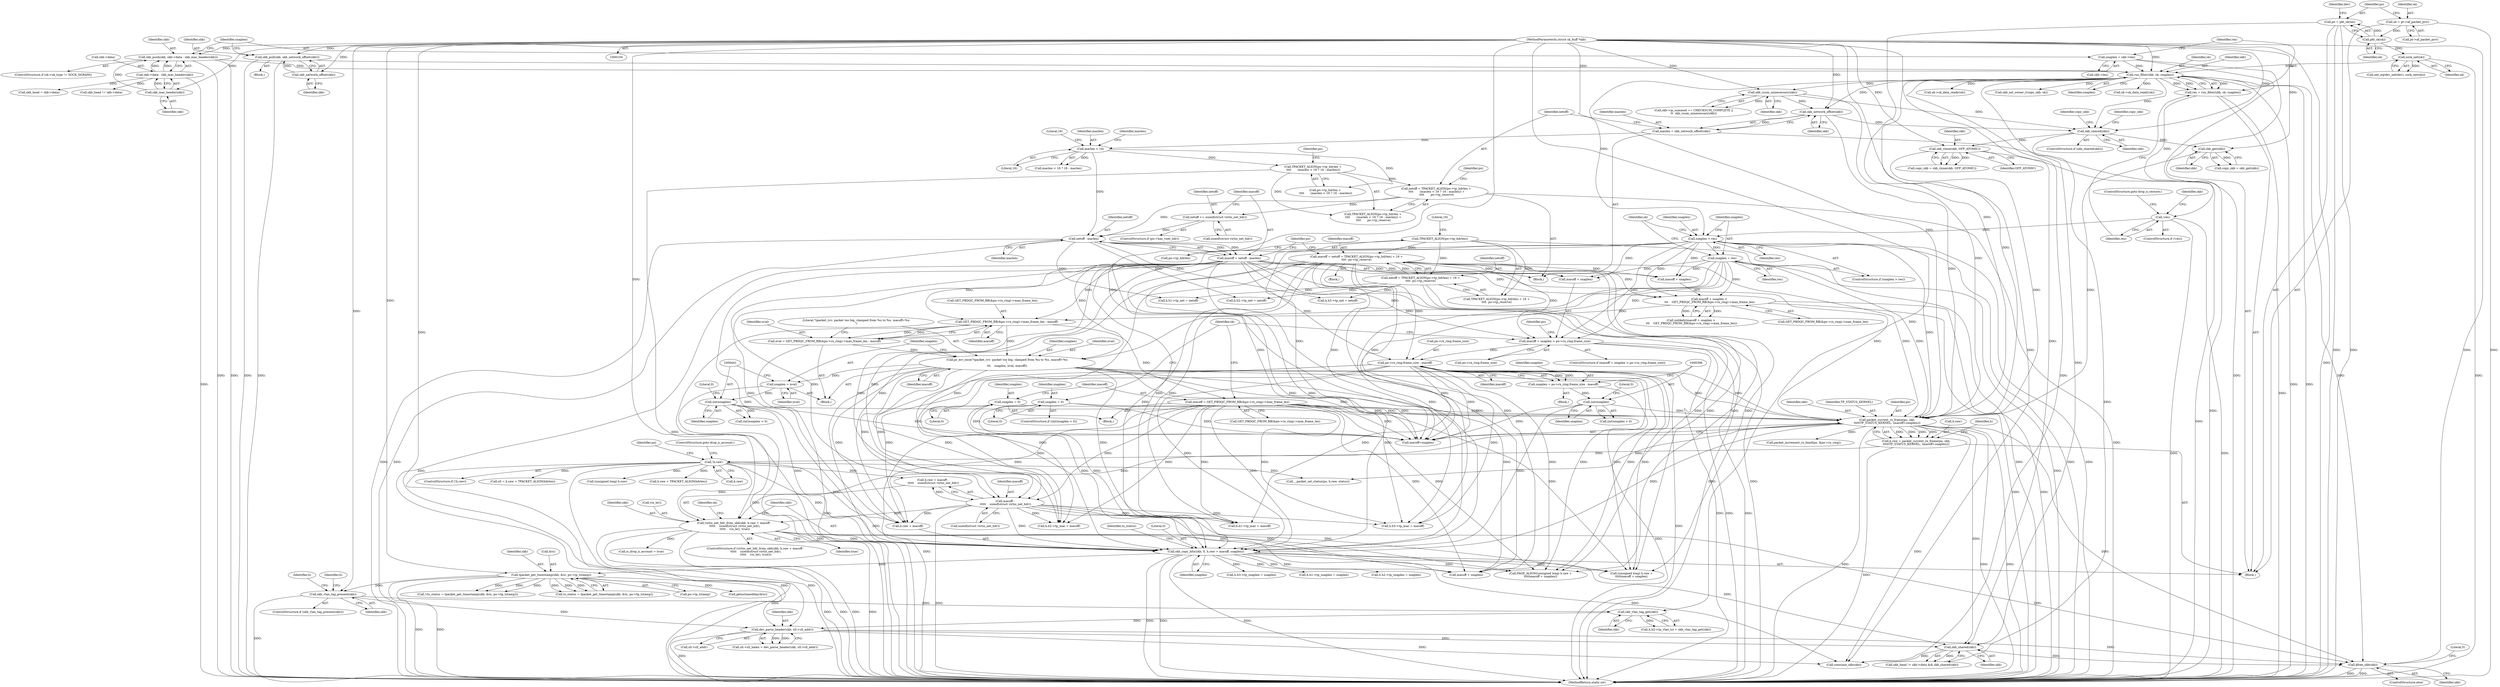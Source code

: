 digraph "0_linux_edbd58be15a957f6a760c4a514cd475217eb97fd@pointer" {
"1000994" [label="(Call,kfree_skb(skb))"];
"1000974" [label="(Call,skb_shared(skb))"];
"1000853" [label="(Call,dev_parse_header(skb, sll->sll_addr))"];
"1000699" [label="(Call,skb_vlan_tag_present(skb))"];
"1000572" [label="(Call,tpacket_get_timestamp(skb, &ts, po->tp_tstamp))"];
"1000559" [label="(Call,skb_copy_bits(skb, 0, h.raw + macoff, snaplen))"];
"1000538" [label="(Call,virtio_net_hdr_from_skb(skb, h.raw + macoff -\n \t\t\t\t\t    sizeof(struct virtio_net_hdr),\n \t\t\t\t\t    vio_le(), true))"];
"1000468" [label="(Call,packet_current_rx_frame(po, skb,\n\t\t\t\t\tTP_STATUS_KERNEL, (macoff+snaplen)))"];
"1000175" [label="(Call,po = pkt_sk(sk))"];
"1000177" [label="(Call,pkt_sk(sk))"];
"1000170" [label="(Call,sk = pt->af_packet_priv)"];
"1000372" [label="(Call,skb_get(skb))"];
"1000360" [label="(Call,skb_shared(skb))"];
"1000294" [label="(Call,skb_network_offset(skb))"];
"1000256" [label="(Call,skb_csum_unnecessary(skb))"];
"1000225" [label="(Call,run_filter(skb, sk, snaplen))"];
"1000198" [label="(Call,skb_push(skb, skb->data - skb_mac_header(skb)))"];
"1000204" [label="(Call,skb_mac_header(skb))"];
"1000105" [label="(MethodParameterIn,struct sk_buff *skb)"];
"1000200" [label="(Call,skb->data - skb_mac_header(skb))"];
"1000214" [label="(Call,skb_pull(skb, skb_network_offset(skb)))"];
"1000216" [label="(Call,skb_network_offset(skb))"];
"1000184" [label="(Call,sock_net(sk))"];
"1000218" [label="(Call,snaplen = skb->len)"];
"1000365" [label="(Call,skb_clone(skb, GFP_ATOMIC))"];
"1000386" [label="(Call,po->rx_ring.frame_size - macoff)"];
"1000334" [label="(Call,macoff + snaplen > po->rx_ring.frame_size)"];
"1000275" [label="(Call,macoff = netoff = TPACKET_ALIGN(po->tp_hdrlen) + 16 +\n\t\t\t\t  po->tp_reserve)"];
"1000277" [label="(Call,netoff = TPACKET_ALIGN(po->tp_hdrlen) + 16 +\n\t\t\t\t  po->tp_reserve)"];
"1000280" [label="(Call,TPACKET_ALIGN(po->tp_hdrlen))"];
"1000321" [label="(Call,macoff = netoff - maclen)"];
"1000323" [label="(Call,netoff - maclen)"];
"1000317" [label="(Call,netoff += sizeof(struct virtio_net_hdr))"];
"1000296" [label="(Call,netoff = TPACKET_ALIGN(po->tp_hdrlen +\n \t\t\t\t       (maclen < 16 ? 16 : maclen)) +\n \t\t\t\t       po->tp_reserve)"];
"1000299" [label="(Call,TPACKET_ALIGN(po->tp_hdrlen +\n \t\t\t\t       (maclen < 16 ? 16 : maclen)))"];
"1000305" [label="(Call,maclen < 16)"];
"1000292" [label="(Call,maclen = skb_network_offset(skb))"];
"1000262" [label="(Call,snaplen > res)"];
"1000230" [label="(Call,!res)"];
"1000223" [label="(Call,res = run_filter(skb, sk, snaplen))"];
"1000265" [label="(Call,snaplen = res)"];
"1000448" [label="(Call,macoff = GET_PBDQC_FROM_RB(&po->rx_ring)->max_frame_len)"];
"1000420" [label="(Call,GET_PBDQC_FROM_RB(&po->rx_ring)->max_frame_len - macoff)"];
"1000405" [label="(Call,macoff + snaplen >\n \t\t\t    GET_PBDQC_FROM_RB(&po->rx_ring)->max_frame_len)"];
"1000429" [label="(Call,pr_err_once(\"tpacket_rcv: packet too big, clamped from %u to %u. macoff=%u\n\",\n\t\t\t    snaplen, nval, macoff))"];
"1000418" [label="(Call,nval = GET_PBDQC_FROM_RB(&po->rx_ring)->max_frame_len - macoff)"];
"1000440" [label="(Call,(int)snaplen)"];
"1000434" [label="(Call,snaplen = nval)"];
"1000395" [label="(Call,(int)snaplen)"];
"1000384" [label="(Call,snaplen = po->rx_ring.frame_size - macoff)"];
"1000445" [label="(Call,snaplen = 0)"];
"1000399" [label="(Call,snaplen = 0)"];
"1000476" [label="(Call,!h.raw)"];
"1000464" [label="(Call,h.raw = packet_current_rx_frame(po, skb,\n\t\t\t\t\tTP_STATUS_KERNEL, (macoff+snaplen)))"];
"1000544" [label="(Call,macoff -\n \t\t\t\t\t    sizeof(struct virtio_net_hdr))"];
"1000708" [label="(Call,skb_vlan_tag_get(skb))"];
"1000572" [label="(Call,tpacket_get_timestamp(skb, &ts, po->tp_tstamp))"];
"1000919" [label="(Call,(unsigned long) h.raw +\n\t\t\t\t\tmacoff + snaplen)"];
"1000292" [label="(Call,maclen = skb_network_offset(skb))"];
"1000385" [label="(Identifier,snaplen)"];
"1000445" [label="(Call,snaplen = 0)"];
"1000464" [label="(Call,h.raw = packet_current_rx_frame(po, skb,\n\t\t\t\t\tTP_STATUS_KERNEL, (macoff+snaplen)))"];
"1000220" [label="(Call,skb->len)"];
"1000315" [label="(Identifier,po)"];
"1000311" [label="(Identifier,po)"];
"1000257" [label="(Identifier,skb)"];
"1000232" [label="(ControlStructure,goto drop_n_restore;)"];
"1000386" [label="(Call,po->rx_ring.frame_size - macoff)"];
"1000373" [label="(Identifier,skb)"];
"1000381" [label="(Call,skb_set_owner_r(copy_skb, sk))"];
"1000277" [label="(Call,netoff = TPACKET_ALIGN(po->tp_hdrlen) + 16 +\n\t\t\t\t  po->tp_reserve)"];
"1000213" [label="(Block,)"];
"1000181" [label="(Call,net_eq(dev_net(dev), sock_net(sk)))"];
"1000219" [label="(Identifier,snaplen)"];
"1000468" [label="(Call,packet_current_rx_frame(po, skb,\n\t\t\t\t\tTP_STATUS_KERNEL, (macoff+snaplen)))"];
"1000290" [label="(Block,)"];
"1000271" [label="(Identifier,sk)"];
"1000855" [label="(Call,sll->sll_addr)"];
"1000920" [label="(Call,(unsigned long) h.raw)"];
"1000548" [label="(Call,vio_le())"];
"1000404" [label="(Call,unlikely(macoff + snaplen >\n \t\t\t    GET_PBDQC_FROM_RB(&po->rx_ring)->max_frame_len))"];
"1000178" [label="(Identifier,sk)"];
"1000217" [label="(Identifier,skb)"];
"1000573" [label="(Identifier,skb)"];
"1000461" [label="(Identifier,sk)"];
"1000843" [label="(Call,h.raw + TPACKET_ALIGN(hdrlen))"];
"1000265" [label="(Call,snaplen = res)"];
"1000304" [label="(Call,maclen < 16 ? 16 : maclen)"];
"1000470" [label="(Identifier,skb)"];
"1000228" [label="(Identifier,snaplen)"];
"1000275" [label="(Call,macoff = netoff = TPACKET_ALIGN(po->tp_hdrlen) + 16 +\n\t\t\t\t  po->tp_reserve)"];
"1000537" [label="(ControlStructure,if (virtio_net_hdr_from_skb(skb, h.raw + macoff -\n \t\t\t\t\t    sizeof(struct virtio_net_hdr),\n \t\t\t\t\t    vio_le(), true)))"];
"1000306" [label="(Identifier,maclen)"];
"1000571" [label="(Identifier,ts_status)"];
"1000176" [label="(Identifier,po)"];
"1000170" [label="(Call,sk = pt->af_packet_priv)"];
"1000313" [label="(ControlStructure,if (po->has_vnet_hdr))"];
"1000447" [label="(Literal,0)"];
"1000793" [label="(Call,h.h3->tp_net = netoff)"];
"1000395" [label="(Call,(int)snaplen)"];
"1000431" [label="(Identifier,snaplen)"];
"1000484" [label="(Identifier,po)"];
"1000709" [label="(Identifier,skb)"];
"1000236" [label="(Identifier,skb)"];
"1000227" [label="(Identifier,sk)"];
"1000325" [label="(Identifier,maclen)"];
"1000321" [label="(Call,macoff = netoff - maclen)"];
"1000319" [label="(Call,sizeof(struct virtio_net_hdr))"];
"1000401" [label="(Literal,0)"];
"1000334" [label="(Call,macoff + snaplen > po->rx_ring.frame_size)"];
"1000335" [label="(Call,macoff + snaplen)"];
"1000700" [label="(Identifier,skb)"];
"1000177" [label="(Call,pkt_sk(sk))"];
"1000367" [label="(Identifier,GFP_ATOMIC)"];
"1000297" [label="(Identifier,netoff)"];
"1000256" [label="(Call,skb_csum_unnecessary(skb))"];
"1000371" [label="(Identifier,copy_skb)"];
"1000398" [label="(Literal,0)"];
"1000215" [label="(Identifier,skb)"];
"1000446" [label="(Identifier,snaplen)"];
"1000205" [label="(Identifier,skb)"];
"1000109" [label="(Block,)"];
"1000171" [label="(Identifier,sk)"];
"1000323" [label="(Call,netoff - maclen)"];
"1000443" [label="(Literal,0)"];
"1001022" [label="(MethodReturn,static int)"];
"1000432" [label="(Identifier,nval)"];
"1000406" [label="(Call,macoff + snaplen)"];
"1000546" [label="(Call,sizeof(struct virtio_net_hdr))"];
"1000309" [label="(Identifier,maclen)"];
"1000216" [label="(Call,skb_network_offset(skb))"];
"1000308" [label="(Literal,16)"];
"1000918" [label="(Call,PAGE_ALIGN((unsigned long) h.raw +\n\t\t\t\t\tmacoff + snaplen))"];
"1000200" [label="(Call,skb->data - skb_mac_header(skb))"];
"1000488" [label="(Call,packet_increment_rx_head(po, &po->rx_ring))"];
"1000264" [label="(Identifier,res)"];
"1000477" [label="(Call,h.raw)"];
"1000853" [label="(Call,dev_parse_header(skb, sll->sll_addr))"];
"1000544" [label="(Call,macoff -\n \t\t\t\t\t    sizeof(struct virtio_net_hdr))"];
"1000433" [label="(Identifier,macoff)"];
"1000925" [label="(Call,macoff + snaplen)"];
"1000428" [label="(Identifier,macoff)"];
"1000400" [label="(Identifier,snaplen)"];
"1000702" [label="(Call,h.h2->tp_vlan_tci = skb_vlan_tag_get(skb))"];
"1000365" [label="(Call,skb_clone(skb, GFP_ATOMIC))"];
"1000226" [label="(Identifier,skb)"];
"1000786" [label="(Call,h.h3->tp_mac = macoff)"];
"1000263" [label="(Identifier,snaplen)"];
"1000192" [label="(ControlStructure,if (sk->sk_type != SOCK_DGRAM))"];
"1000614" [label="(Call,h.h1->tp_net = netoff)"];
"1000343" [label="(Block,)"];
"1000231" [label="(Identifier,res)"];
"1000994" [label="(Call,kfree_skb(skb))"];
"1000361" [label="(Identifier,skb)"];
"1000607" [label="(Call,h.h1->tp_mac = macoff)"];
"1000405" [label="(Call,macoff + snaplen >\n \t\t\t    GET_PBDQC_FROM_RB(&po->rx_ring)->max_frame_len)"];
"1000854" [label="(Identifier,skb)"];
"1000318" [label="(Identifier,netoff)"];
"1000296" [label="(Call,netoff = TPACKET_ALIGN(po->tp_hdrlen +\n \t\t\t\t       (maclen < 16 ? 16 : maclen)) +\n \t\t\t\t       po->tp_reserve)"];
"1000849" [label="(Call,sll->sll_halen = dev_parse_header(skb, sll->sll_addr))"];
"1000285" [label="(Literal,16)"];
"1000444" [label="(Block,)"];
"1000279" [label="(Call,TPACKET_ALIGN(po->tp_hdrlen) + 16 +\n\t\t\t\t  po->tp_reserve)"];
"1000436" [label="(Identifier,nval)"];
"1000387" [label="(Call,po->rx_ring.frame_size)"];
"1000779" [label="(Call,h.h3->tp_snaplen = snaplen)"];
"1000175" [label="(Call,po = pkt_sk(sk))"];
"1000370" [label="(Call,copy_skb = skb_get(skb))"];
"1000250" [label="(Call,skb->ip_summed == CHECKSUM_COMPLETE ||\n\t\t  skb_csum_unnecessary(skb))"];
"1000224" [label="(Identifier,res)"];
"1000475" [label="(ControlStructure,if (!h.raw))"];
"1000281" [label="(Call,po->tp_hdrlen)"];
"1000730" [label="(Identifier,h)"];
"1000294" [label="(Call,skb_network_offset(skb))"];
"1000366" [label="(Identifier,skb)"];
"1000540" [label="(Call,h.raw + macoff -\n \t\t\t\t\t    sizeof(struct virtio_net_hdr))"];
"1000360" [label="(Call,skb_shared(skb))"];
"1000372" [label="(Call,skb_get(skb))"];
"1000666" [label="(Call,h.h2->tp_mac = macoff)"];
"1000448" [label="(Call,macoff = GET_PBDQC_FROM_RB(&po->rx_ring)->max_frame_len)"];
"1000545" [label="(Identifier,macoff)"];
"1000600" [label="(Call,h.h1->tp_snaplen = snaplen)"];
"1000204" [label="(Call,skb_mac_header(skb))"];
"1000305" [label="(Call,maclen < 16)"];
"1000995" [label="(Identifier,skb)"];
"1000574" [label="(Call,&ts)"];
"1000359" [label="(ControlStructure,if (skb_shared(skb)))"];
"1000538" [label="(Call,virtio_net_hdr_from_skb(skb, h.raw + macoff -\n \t\t\t\t\t    sizeof(struct virtio_net_hdr),\n \t\t\t\t\t    vio_le(), true))"];
"1000480" [label="(ControlStructure,goto drop_n_account;)"];
"1000465" [label="(Call,h.raw)"];
"1000449" [label="(Identifier,macoff)"];
"1000299" [label="(Call,TPACKET_ALIGN(po->tp_hdrlen +\n \t\t\t\t       (maclen < 16 ? 16 : maclen)))"];
"1000230" [label="(Call,!res)"];
"1000183" [label="(Identifier,dev)"];
"1000975" [label="(Identifier,skb)"];
"1000300" [label="(Call,po->tp_hdrlen +\n \t\t\t\t       (maclen < 16 ? 16 : maclen))"];
"1000409" [label="(Call,GET_PBDQC_FROM_RB(&po->rx_ring)->max_frame_len)"];
"1000393" [label="(ControlStructure,if ((int)snaplen < 0))"];
"1000539" [label="(Identifier,skb)"];
"1000567" [label="(Identifier,snaplen)"];
"1000560" [label="(Identifier,skb)"];
"1000841" [label="(Call,sll = h.raw + TPACKET_ALIGN(hdrlen))"];
"1000699" [label="(Call,skb_vlan_tag_present(skb))"];
"1000549" [label="(Identifier,true)"];
"1000421" [label="(Call,GET_PBDQC_FROM_RB(&po->rx_ring)->max_frame_len)"];
"1000999" [label="(Call,is_drop_n_account = true)"];
"1000476" [label="(Call,!h.raw)"];
"1000347" [label="(Identifier,po)"];
"1000329" [label="(Identifier,po)"];
"1000338" [label="(Call,po->rx_ring.frame_size)"];
"1000993" [label="(ControlStructure,else)"];
"1000274" [label="(Block,)"];
"1000280" [label="(Call,TPACKET_ALIGN(po->tp_hdrlen))"];
"1000974" [label="(Call,skb_shared(skb))"];
"1000420" [label="(Call,GET_PBDQC_FROM_RB(&po->rx_ring)->max_frame_len - macoff)"];
"1000276" [label="(Identifier,macoff)"];
"1000705" [label="(Identifier,h)"];
"1000997" [label="(Literal,0)"];
"1000105" [label="(MethodParameterIn,struct sk_buff *skb)"];
"1000708" [label="(Call,skb_vlan_tag_get(skb))"];
"1000317" [label="(Call,netoff += sizeof(struct virtio_net_hdr))"];
"1000394" [label="(Call,(int)snaplen < 0)"];
"1000262" [label="(Call,snaplen > res)"];
"1000579" [label="(Call,getnstimeofday(&ts))"];
"1000384" [label="(Call,snaplen = po->rx_ring.frame_size - macoff)"];
"1000392" [label="(Identifier,macoff)"];
"1000569" [label="(Call,!(ts_status = tpacket_get_timestamp(skb, &ts, po->tp_tstamp)))"];
"1000364" [label="(Identifier,copy_skb)"];
"1000324" [label="(Identifier,netoff)"];
"1000278" [label="(Identifier,netoff)"];
"1000439" [label="(Call,(int)snaplen < 0)"];
"1000307" [label="(Literal,16)"];
"1000198" [label="(Call,skb_push(skb, skb->data - skb_mac_header(skb)))"];
"1000562" [label="(Call,h.raw + macoff)"];
"1000559" [label="(Call,skb_copy_bits(skb, 0, h.raw + macoff, snaplen))"];
"1000374" [label="(Call,skb_head = skb->data)"];
"1001017" [label="(Call,sk->sk_data_ready(sk))"];
"1000969" [label="(Call,skb_head != skb->data)"];
"1000570" [label="(Call,ts_status = tpacket_get_timestamp(skb, &ts, po->tp_tstamp))"];
"1000267" [label="(Identifier,res)"];
"1000576" [label="(Call,po->tp_tstamp)"];
"1000223" [label="(Call,res = run_filter(skb, sk, snaplen))"];
"1000478" [label="(Identifier,h)"];
"1000416" [label="(Block,)"];
"1000968" [label="(Call,skb_head != skb->data && skb_shared(skb))"];
"1000225" [label="(Call,run_filter(skb, sk, snaplen))"];
"1000295" [label="(Identifier,skb)"];
"1000698" [label="(ControlStructure,if (skb_vlan_tag_present(skb)))"];
"1000471" [label="(Identifier,TP_STATUS_KERNEL)"];
"1000184" [label="(Call,sock_net(sk))"];
"1000418" [label="(Call,nval = GET_PBDQC_FROM_RB(&po->rx_ring)->max_frame_len - macoff)"];
"1000214" [label="(Call,skb_pull(skb, skb_network_offset(skb)))"];
"1000298" [label="(Call,TPACKET_ALIGN(po->tp_hdrlen +\n \t\t\t\t       (maclen < 16 ? 16 : maclen)) +\n \t\t\t\t       po->tp_reserve)"];
"1000561" [label="(Literal,0)"];
"1000419" [label="(Identifier,nval)"];
"1000229" [label="(ControlStructure,if (!res))"];
"1000951" [label="(Call,__packet_set_status(po, h.raw, status))"];
"1000266" [label="(Identifier,snaplen)"];
"1000472" [label="(Call,macoff+snaplen)"];
"1000991" [label="(Call,consume_skb(skb))"];
"1000293" [label="(Identifier,maclen)"];
"1000659" [label="(Call,h.h2->tp_snaplen = snaplen)"];
"1000429" [label="(Call,pr_err_once(\"tpacket_rcv: packet too big, clamped from %u to %u. macoff=%u\n\",\n\t\t\t    snaplen, nval, macoff))"];
"1000322" [label="(Identifier,macoff)"];
"1000397" [label="(Identifier,snaplen)"];
"1000399" [label="(Call,snaplen = 0)"];
"1000957" [label="(Call,sk->sk_data_ready(sk))"];
"1000201" [label="(Call,skb->data)"];
"1000450" [label="(Call,GET_PBDQC_FROM_RB(&po->rx_ring)->max_frame_len)"];
"1000434" [label="(Call,snaplen = nval)"];
"1000430" [label="(Literal,\"tpacket_rcv: packet too big, clamped from %u to %u. macoff=%u\n\")"];
"1000261" [label="(ControlStructure,if (snaplen > res))"];
"1000440" [label="(Call,(int)snaplen)"];
"1000469" [label="(Identifier,po)"];
"1000218" [label="(Call,snaplen = skb->len)"];
"1000333" [label="(ControlStructure,if (macoff + snaplen > po->rx_ring.frame_size))"];
"1000673" [label="(Call,h.h2->tp_net = netoff)"];
"1000172" [label="(Call,pt->af_packet_priv)"];
"1000185" [label="(Identifier,sk)"];
"1000199" [label="(Identifier,skb)"];
"1000363" [label="(Call,copy_skb = skb_clone(skb, GFP_ATOMIC))"];
"1000442" [label="(Identifier,snaplen)"];
"1000435" [label="(Identifier,snaplen)"];
"1000555" [label="(Identifier,sk)"];
"1000994" -> "1000993"  [label="AST: "];
"1000994" -> "1000995"  [label="CFG: "];
"1000995" -> "1000994"  [label="AST: "];
"1000997" -> "1000994"  [label="CFG: "];
"1000994" -> "1001022"  [label="DDG: "];
"1000994" -> "1001022"  [label="DDG: "];
"1000974" -> "1000994"  [label="DDG: "];
"1000853" -> "1000994"  [label="DDG: "];
"1000538" -> "1000994"  [label="DDG: "];
"1000468" -> "1000994"  [label="DDG: "];
"1000225" -> "1000994"  [label="DDG: "];
"1000105" -> "1000994"  [label="DDG: "];
"1000974" -> "1000968"  [label="AST: "];
"1000974" -> "1000975"  [label="CFG: "];
"1000975" -> "1000974"  [label="AST: "];
"1000968" -> "1000974"  [label="CFG: "];
"1000974" -> "1000968"  [label="DDG: "];
"1000853" -> "1000974"  [label="DDG: "];
"1000538" -> "1000974"  [label="DDG: "];
"1000468" -> "1000974"  [label="DDG: "];
"1000225" -> "1000974"  [label="DDG: "];
"1000105" -> "1000974"  [label="DDG: "];
"1000974" -> "1000991"  [label="DDG: "];
"1000853" -> "1000849"  [label="AST: "];
"1000853" -> "1000855"  [label="CFG: "];
"1000854" -> "1000853"  [label="AST: "];
"1000855" -> "1000853"  [label="AST: "];
"1000849" -> "1000853"  [label="CFG: "];
"1000853" -> "1001022"  [label="DDG: "];
"1000853" -> "1000849"  [label="DDG: "];
"1000853" -> "1000849"  [label="DDG: "];
"1000699" -> "1000853"  [label="DDG: "];
"1000708" -> "1000853"  [label="DDG: "];
"1000572" -> "1000853"  [label="DDG: "];
"1000105" -> "1000853"  [label="DDG: "];
"1000853" -> "1000991"  [label="DDG: "];
"1000699" -> "1000698"  [label="AST: "];
"1000699" -> "1000700"  [label="CFG: "];
"1000700" -> "1000699"  [label="AST: "];
"1000705" -> "1000699"  [label="CFG: "];
"1000730" -> "1000699"  [label="CFG: "];
"1000699" -> "1001022"  [label="DDG: "];
"1000572" -> "1000699"  [label="DDG: "];
"1000105" -> "1000699"  [label="DDG: "];
"1000699" -> "1000708"  [label="DDG: "];
"1000572" -> "1000570"  [label="AST: "];
"1000572" -> "1000576"  [label="CFG: "];
"1000573" -> "1000572"  [label="AST: "];
"1000574" -> "1000572"  [label="AST: "];
"1000576" -> "1000572"  [label="AST: "];
"1000570" -> "1000572"  [label="CFG: "];
"1000572" -> "1001022"  [label="DDG: "];
"1000572" -> "1001022"  [label="DDG: "];
"1000572" -> "1000569"  [label="DDG: "];
"1000572" -> "1000569"  [label="DDG: "];
"1000572" -> "1000569"  [label="DDG: "];
"1000572" -> "1000570"  [label="DDG: "];
"1000572" -> "1000570"  [label="DDG: "];
"1000572" -> "1000570"  [label="DDG: "];
"1000559" -> "1000572"  [label="DDG: "];
"1000105" -> "1000572"  [label="DDG: "];
"1000572" -> "1000579"  [label="DDG: "];
"1000559" -> "1000109"  [label="AST: "];
"1000559" -> "1000567"  [label="CFG: "];
"1000560" -> "1000559"  [label="AST: "];
"1000561" -> "1000559"  [label="AST: "];
"1000562" -> "1000559"  [label="AST: "];
"1000567" -> "1000559"  [label="AST: "];
"1000571" -> "1000559"  [label="CFG: "];
"1000559" -> "1001022"  [label="DDG: "];
"1000559" -> "1001022"  [label="DDG: "];
"1000559" -> "1001022"  [label="DDG: "];
"1000538" -> "1000559"  [label="DDG: "];
"1000468" -> "1000559"  [label="DDG: "];
"1000105" -> "1000559"  [label="DDG: "];
"1000476" -> "1000559"  [label="DDG: "];
"1000544" -> "1000559"  [label="DDG: "];
"1000386" -> "1000559"  [label="DDG: "];
"1000448" -> "1000559"  [label="DDG: "];
"1000429" -> "1000559"  [label="DDG: "];
"1000275" -> "1000559"  [label="DDG: "];
"1000321" -> "1000559"  [label="DDG: "];
"1000440" -> "1000559"  [label="DDG: "];
"1000395" -> "1000559"  [label="DDG: "];
"1000445" -> "1000559"  [label="DDG: "];
"1000399" -> "1000559"  [label="DDG: "];
"1000262" -> "1000559"  [label="DDG: "];
"1000265" -> "1000559"  [label="DDG: "];
"1000559" -> "1000600"  [label="DDG: "];
"1000559" -> "1000659"  [label="DDG: "];
"1000559" -> "1000779"  [label="DDG: "];
"1000559" -> "1000918"  [label="DDG: "];
"1000559" -> "1000919"  [label="DDG: "];
"1000559" -> "1000925"  [label="DDG: "];
"1000538" -> "1000537"  [label="AST: "];
"1000538" -> "1000549"  [label="CFG: "];
"1000539" -> "1000538"  [label="AST: "];
"1000540" -> "1000538"  [label="AST: "];
"1000548" -> "1000538"  [label="AST: "];
"1000549" -> "1000538"  [label="AST: "];
"1000555" -> "1000538"  [label="CFG: "];
"1000560" -> "1000538"  [label="CFG: "];
"1000538" -> "1001022"  [label="DDG: "];
"1000538" -> "1001022"  [label="DDG: "];
"1000538" -> "1001022"  [label="DDG: "];
"1000538" -> "1001022"  [label="DDG: "];
"1000468" -> "1000538"  [label="DDG: "];
"1000105" -> "1000538"  [label="DDG: "];
"1000476" -> "1000538"  [label="DDG: "];
"1000544" -> "1000538"  [label="DDG: "];
"1000538" -> "1000991"  [label="DDG: "];
"1000538" -> "1000999"  [label="DDG: "];
"1000468" -> "1000464"  [label="AST: "];
"1000468" -> "1000472"  [label="CFG: "];
"1000469" -> "1000468"  [label="AST: "];
"1000470" -> "1000468"  [label="AST: "];
"1000471" -> "1000468"  [label="AST: "];
"1000472" -> "1000468"  [label="AST: "];
"1000464" -> "1000468"  [label="CFG: "];
"1000468" -> "1001022"  [label="DDG: "];
"1000468" -> "1001022"  [label="DDG: "];
"1000468" -> "1001022"  [label="DDG: "];
"1000468" -> "1000464"  [label="DDG: "];
"1000468" -> "1000464"  [label="DDG: "];
"1000468" -> "1000464"  [label="DDG: "];
"1000468" -> "1000464"  [label="DDG: "];
"1000175" -> "1000468"  [label="DDG: "];
"1000372" -> "1000468"  [label="DDG: "];
"1000365" -> "1000468"  [label="DDG: "];
"1000294" -> "1000468"  [label="DDG: "];
"1000256" -> "1000468"  [label="DDG: "];
"1000225" -> "1000468"  [label="DDG: "];
"1000105" -> "1000468"  [label="DDG: "];
"1000386" -> "1000468"  [label="DDG: "];
"1000448" -> "1000468"  [label="DDG: "];
"1000429" -> "1000468"  [label="DDG: "];
"1000275" -> "1000468"  [label="DDG: "];
"1000321" -> "1000468"  [label="DDG: "];
"1000440" -> "1000468"  [label="DDG: "];
"1000395" -> "1000468"  [label="DDG: "];
"1000445" -> "1000468"  [label="DDG: "];
"1000399" -> "1000468"  [label="DDG: "];
"1000262" -> "1000468"  [label="DDG: "];
"1000265" -> "1000468"  [label="DDG: "];
"1000468" -> "1000488"  [label="DDG: "];
"1000468" -> "1000951"  [label="DDG: "];
"1000468" -> "1000991"  [label="DDG: "];
"1000175" -> "1000109"  [label="AST: "];
"1000175" -> "1000177"  [label="CFG: "];
"1000176" -> "1000175"  [label="AST: "];
"1000177" -> "1000175"  [label="AST: "];
"1000183" -> "1000175"  [label="CFG: "];
"1000175" -> "1001022"  [label="DDG: "];
"1000175" -> "1001022"  [label="DDG: "];
"1000177" -> "1000175"  [label="DDG: "];
"1000177" -> "1000178"  [label="CFG: "];
"1000178" -> "1000177"  [label="AST: "];
"1000170" -> "1000177"  [label="DDG: "];
"1000177" -> "1000184"  [label="DDG: "];
"1000170" -> "1000109"  [label="AST: "];
"1000170" -> "1000172"  [label="CFG: "];
"1000171" -> "1000170"  [label="AST: "];
"1000172" -> "1000170"  [label="AST: "];
"1000176" -> "1000170"  [label="CFG: "];
"1000170" -> "1001022"  [label="DDG: "];
"1000372" -> "1000370"  [label="AST: "];
"1000372" -> "1000373"  [label="CFG: "];
"1000373" -> "1000372"  [label="AST: "];
"1000370" -> "1000372"  [label="CFG: "];
"1000372" -> "1000370"  [label="DDG: "];
"1000360" -> "1000372"  [label="DDG: "];
"1000105" -> "1000372"  [label="DDG: "];
"1000360" -> "1000359"  [label="AST: "];
"1000360" -> "1000361"  [label="CFG: "];
"1000361" -> "1000360"  [label="AST: "];
"1000364" -> "1000360"  [label="CFG: "];
"1000371" -> "1000360"  [label="CFG: "];
"1000294" -> "1000360"  [label="DDG: "];
"1000256" -> "1000360"  [label="DDG: "];
"1000225" -> "1000360"  [label="DDG: "];
"1000105" -> "1000360"  [label="DDG: "];
"1000360" -> "1000365"  [label="DDG: "];
"1000360" -> "1000968"  [label="DDG: "];
"1000294" -> "1000292"  [label="AST: "];
"1000294" -> "1000295"  [label="CFG: "];
"1000295" -> "1000294"  [label="AST: "];
"1000292" -> "1000294"  [label="CFG: "];
"1000294" -> "1000292"  [label="DDG: "];
"1000256" -> "1000294"  [label="DDG: "];
"1000225" -> "1000294"  [label="DDG: "];
"1000105" -> "1000294"  [label="DDG: "];
"1000256" -> "1000250"  [label="AST: "];
"1000256" -> "1000257"  [label="CFG: "];
"1000257" -> "1000256"  [label="AST: "];
"1000250" -> "1000256"  [label="CFG: "];
"1000256" -> "1000250"  [label="DDG: "];
"1000225" -> "1000256"  [label="DDG: "];
"1000105" -> "1000256"  [label="DDG: "];
"1000225" -> "1000223"  [label="AST: "];
"1000225" -> "1000228"  [label="CFG: "];
"1000226" -> "1000225"  [label="AST: "];
"1000227" -> "1000225"  [label="AST: "];
"1000228" -> "1000225"  [label="AST: "];
"1000223" -> "1000225"  [label="CFG: "];
"1000225" -> "1001022"  [label="DDG: "];
"1000225" -> "1001022"  [label="DDG: "];
"1000225" -> "1000223"  [label="DDG: "];
"1000225" -> "1000223"  [label="DDG: "];
"1000225" -> "1000223"  [label="DDG: "];
"1000198" -> "1000225"  [label="DDG: "];
"1000214" -> "1000225"  [label="DDG: "];
"1000105" -> "1000225"  [label="DDG: "];
"1000184" -> "1000225"  [label="DDG: "];
"1000218" -> "1000225"  [label="DDG: "];
"1000225" -> "1000262"  [label="DDG: "];
"1000225" -> "1000381"  [label="DDG: "];
"1000225" -> "1000957"  [label="DDG: "];
"1000225" -> "1000991"  [label="DDG: "];
"1000225" -> "1001017"  [label="DDG: "];
"1000198" -> "1000192"  [label="AST: "];
"1000198" -> "1000200"  [label="CFG: "];
"1000199" -> "1000198"  [label="AST: "];
"1000200" -> "1000198"  [label="AST: "];
"1000219" -> "1000198"  [label="CFG: "];
"1000198" -> "1001022"  [label="DDG: "];
"1000198" -> "1001022"  [label="DDG: "];
"1000204" -> "1000198"  [label="DDG: "];
"1000105" -> "1000198"  [label="DDG: "];
"1000200" -> "1000198"  [label="DDG: "];
"1000200" -> "1000198"  [label="DDG: "];
"1000204" -> "1000200"  [label="AST: "];
"1000204" -> "1000205"  [label="CFG: "];
"1000205" -> "1000204"  [label="AST: "];
"1000200" -> "1000204"  [label="CFG: "];
"1000204" -> "1000200"  [label="DDG: "];
"1000105" -> "1000204"  [label="DDG: "];
"1000105" -> "1000104"  [label="AST: "];
"1000105" -> "1001022"  [label="DDG: "];
"1000105" -> "1000214"  [label="DDG: "];
"1000105" -> "1000216"  [label="DDG: "];
"1000105" -> "1000365"  [label="DDG: "];
"1000105" -> "1000708"  [label="DDG: "];
"1000105" -> "1000991"  [label="DDG: "];
"1000201" -> "1000200"  [label="AST: "];
"1000200" -> "1001022"  [label="DDG: "];
"1000200" -> "1000374"  [label="DDG: "];
"1000200" -> "1000969"  [label="DDG: "];
"1000214" -> "1000213"  [label="AST: "];
"1000214" -> "1000216"  [label="CFG: "];
"1000215" -> "1000214"  [label="AST: "];
"1000216" -> "1000214"  [label="AST: "];
"1000219" -> "1000214"  [label="CFG: "];
"1000214" -> "1001022"  [label="DDG: "];
"1000214" -> "1001022"  [label="DDG: "];
"1000216" -> "1000214"  [label="DDG: "];
"1000216" -> "1000217"  [label="CFG: "];
"1000217" -> "1000216"  [label="AST: "];
"1000184" -> "1000181"  [label="AST: "];
"1000184" -> "1000185"  [label="CFG: "];
"1000185" -> "1000184"  [label="AST: "];
"1000181" -> "1000184"  [label="CFG: "];
"1000184" -> "1001022"  [label="DDG: "];
"1000184" -> "1000181"  [label="DDG: "];
"1000218" -> "1000109"  [label="AST: "];
"1000218" -> "1000220"  [label="CFG: "];
"1000219" -> "1000218"  [label="AST: "];
"1000220" -> "1000218"  [label="AST: "];
"1000224" -> "1000218"  [label="CFG: "];
"1000218" -> "1001022"  [label="DDG: "];
"1000365" -> "1000363"  [label="AST: "];
"1000365" -> "1000367"  [label="CFG: "];
"1000366" -> "1000365"  [label="AST: "];
"1000367" -> "1000365"  [label="AST: "];
"1000363" -> "1000365"  [label="CFG: "];
"1000365" -> "1001022"  [label="DDG: "];
"1000365" -> "1000363"  [label="DDG: "];
"1000365" -> "1000363"  [label="DDG: "];
"1000386" -> "1000384"  [label="AST: "];
"1000386" -> "1000392"  [label="CFG: "];
"1000387" -> "1000386"  [label="AST: "];
"1000392" -> "1000386"  [label="AST: "];
"1000384" -> "1000386"  [label="CFG: "];
"1000386" -> "1001022"  [label="DDG: "];
"1000386" -> "1000384"  [label="DDG: "];
"1000386" -> "1000384"  [label="DDG: "];
"1000334" -> "1000386"  [label="DDG: "];
"1000275" -> "1000386"  [label="DDG: "];
"1000321" -> "1000386"  [label="DDG: "];
"1000386" -> "1000472"  [label="DDG: "];
"1000386" -> "1000544"  [label="DDG: "];
"1000386" -> "1000562"  [label="DDG: "];
"1000386" -> "1000607"  [label="DDG: "];
"1000386" -> "1000666"  [label="DDG: "];
"1000386" -> "1000786"  [label="DDG: "];
"1000386" -> "1000918"  [label="DDG: "];
"1000386" -> "1000919"  [label="DDG: "];
"1000386" -> "1000925"  [label="DDG: "];
"1000334" -> "1000333"  [label="AST: "];
"1000334" -> "1000338"  [label="CFG: "];
"1000335" -> "1000334"  [label="AST: "];
"1000338" -> "1000334"  [label="AST: "];
"1000347" -> "1000334"  [label="CFG: "];
"1000461" -> "1000334"  [label="CFG: "];
"1000334" -> "1001022"  [label="DDG: "];
"1000334" -> "1001022"  [label="DDG: "];
"1000334" -> "1001022"  [label="DDG: "];
"1000275" -> "1000334"  [label="DDG: "];
"1000321" -> "1000334"  [label="DDG: "];
"1000262" -> "1000334"  [label="DDG: "];
"1000265" -> "1000334"  [label="DDG: "];
"1000275" -> "1000274"  [label="AST: "];
"1000275" -> "1000277"  [label="CFG: "];
"1000276" -> "1000275"  [label="AST: "];
"1000277" -> "1000275"  [label="AST: "];
"1000329" -> "1000275"  [label="CFG: "];
"1000277" -> "1000275"  [label="DDG: "];
"1000280" -> "1000275"  [label="DDG: "];
"1000275" -> "1000335"  [label="DDG: "];
"1000275" -> "1000405"  [label="DDG: "];
"1000275" -> "1000406"  [label="DDG: "];
"1000275" -> "1000420"  [label="DDG: "];
"1000275" -> "1000472"  [label="DDG: "];
"1000275" -> "1000544"  [label="DDG: "];
"1000275" -> "1000562"  [label="DDG: "];
"1000275" -> "1000607"  [label="DDG: "];
"1000275" -> "1000666"  [label="DDG: "];
"1000275" -> "1000786"  [label="DDG: "];
"1000275" -> "1000918"  [label="DDG: "];
"1000275" -> "1000919"  [label="DDG: "];
"1000275" -> "1000925"  [label="DDG: "];
"1000277" -> "1000279"  [label="CFG: "];
"1000278" -> "1000277"  [label="AST: "];
"1000279" -> "1000277"  [label="AST: "];
"1000277" -> "1001022"  [label="DDG: "];
"1000277" -> "1001022"  [label="DDG: "];
"1000280" -> "1000277"  [label="DDG: "];
"1000277" -> "1000614"  [label="DDG: "];
"1000277" -> "1000673"  [label="DDG: "];
"1000277" -> "1000793"  [label="DDG: "];
"1000280" -> "1000279"  [label="AST: "];
"1000280" -> "1000281"  [label="CFG: "];
"1000281" -> "1000280"  [label="AST: "];
"1000285" -> "1000280"  [label="CFG: "];
"1000280" -> "1001022"  [label="DDG: "];
"1000280" -> "1000279"  [label="DDG: "];
"1000321" -> "1000290"  [label="AST: "];
"1000321" -> "1000323"  [label="CFG: "];
"1000322" -> "1000321"  [label="AST: "];
"1000323" -> "1000321"  [label="AST: "];
"1000329" -> "1000321"  [label="CFG: "];
"1000321" -> "1001022"  [label="DDG: "];
"1000323" -> "1000321"  [label="DDG: "];
"1000323" -> "1000321"  [label="DDG: "];
"1000321" -> "1000335"  [label="DDG: "];
"1000321" -> "1000405"  [label="DDG: "];
"1000321" -> "1000406"  [label="DDG: "];
"1000321" -> "1000420"  [label="DDG: "];
"1000321" -> "1000472"  [label="DDG: "];
"1000321" -> "1000544"  [label="DDG: "];
"1000321" -> "1000562"  [label="DDG: "];
"1000321" -> "1000607"  [label="DDG: "];
"1000321" -> "1000666"  [label="DDG: "];
"1000321" -> "1000786"  [label="DDG: "];
"1000321" -> "1000918"  [label="DDG: "];
"1000321" -> "1000919"  [label="DDG: "];
"1000321" -> "1000925"  [label="DDG: "];
"1000323" -> "1000325"  [label="CFG: "];
"1000324" -> "1000323"  [label="AST: "];
"1000325" -> "1000323"  [label="AST: "];
"1000323" -> "1001022"  [label="DDG: "];
"1000323" -> "1001022"  [label="DDG: "];
"1000317" -> "1000323"  [label="DDG: "];
"1000296" -> "1000323"  [label="DDG: "];
"1000305" -> "1000323"  [label="DDG: "];
"1000323" -> "1000614"  [label="DDG: "];
"1000323" -> "1000673"  [label="DDG: "];
"1000323" -> "1000793"  [label="DDG: "];
"1000317" -> "1000313"  [label="AST: "];
"1000317" -> "1000319"  [label="CFG: "];
"1000318" -> "1000317"  [label="AST: "];
"1000319" -> "1000317"  [label="AST: "];
"1000322" -> "1000317"  [label="CFG: "];
"1000296" -> "1000317"  [label="DDG: "];
"1000296" -> "1000290"  [label="AST: "];
"1000296" -> "1000298"  [label="CFG: "];
"1000297" -> "1000296"  [label="AST: "];
"1000298" -> "1000296"  [label="AST: "];
"1000315" -> "1000296"  [label="CFG: "];
"1000296" -> "1001022"  [label="DDG: "];
"1000299" -> "1000296"  [label="DDG: "];
"1000299" -> "1000298"  [label="AST: "];
"1000299" -> "1000300"  [label="CFG: "];
"1000300" -> "1000299"  [label="AST: "];
"1000311" -> "1000299"  [label="CFG: "];
"1000299" -> "1001022"  [label="DDG: "];
"1000299" -> "1000298"  [label="DDG: "];
"1000305" -> "1000299"  [label="DDG: "];
"1000305" -> "1000304"  [label="AST: "];
"1000305" -> "1000307"  [label="CFG: "];
"1000306" -> "1000305"  [label="AST: "];
"1000307" -> "1000305"  [label="AST: "];
"1000308" -> "1000305"  [label="CFG: "];
"1000309" -> "1000305"  [label="CFG: "];
"1000305" -> "1000300"  [label="DDG: "];
"1000292" -> "1000305"  [label="DDG: "];
"1000305" -> "1000304"  [label="DDG: "];
"1000292" -> "1000290"  [label="AST: "];
"1000293" -> "1000292"  [label="AST: "];
"1000297" -> "1000292"  [label="CFG: "];
"1000292" -> "1001022"  [label="DDG: "];
"1000262" -> "1000261"  [label="AST: "];
"1000262" -> "1000264"  [label="CFG: "];
"1000263" -> "1000262"  [label="AST: "];
"1000264" -> "1000262"  [label="AST: "];
"1000266" -> "1000262"  [label="CFG: "];
"1000271" -> "1000262"  [label="CFG: "];
"1000262" -> "1001022"  [label="DDG: "];
"1000262" -> "1001022"  [label="DDG: "];
"1000230" -> "1000262"  [label="DDG: "];
"1000262" -> "1000265"  [label="DDG: "];
"1000262" -> "1000335"  [label="DDG: "];
"1000262" -> "1000405"  [label="DDG: "];
"1000262" -> "1000406"  [label="DDG: "];
"1000262" -> "1000429"  [label="DDG: "];
"1000262" -> "1000472"  [label="DDG: "];
"1000230" -> "1000229"  [label="AST: "];
"1000230" -> "1000231"  [label="CFG: "];
"1000231" -> "1000230"  [label="AST: "];
"1000232" -> "1000230"  [label="CFG: "];
"1000236" -> "1000230"  [label="CFG: "];
"1000230" -> "1001022"  [label="DDG: "];
"1000230" -> "1001022"  [label="DDG: "];
"1000223" -> "1000230"  [label="DDG: "];
"1000223" -> "1000109"  [label="AST: "];
"1000224" -> "1000223"  [label="AST: "];
"1000231" -> "1000223"  [label="CFG: "];
"1000223" -> "1001022"  [label="DDG: "];
"1000265" -> "1000261"  [label="AST: "];
"1000265" -> "1000267"  [label="CFG: "];
"1000266" -> "1000265"  [label="AST: "];
"1000267" -> "1000265"  [label="AST: "];
"1000271" -> "1000265"  [label="CFG: "];
"1000265" -> "1001022"  [label="DDG: "];
"1000265" -> "1000335"  [label="DDG: "];
"1000265" -> "1000405"  [label="DDG: "];
"1000265" -> "1000406"  [label="DDG: "];
"1000265" -> "1000429"  [label="DDG: "];
"1000265" -> "1000472"  [label="DDG: "];
"1000448" -> "1000444"  [label="AST: "];
"1000448" -> "1000450"  [label="CFG: "];
"1000449" -> "1000448"  [label="AST: "];
"1000450" -> "1000448"  [label="AST: "];
"1000461" -> "1000448"  [label="CFG: "];
"1000448" -> "1001022"  [label="DDG: "];
"1000420" -> "1000448"  [label="DDG: "];
"1000448" -> "1000472"  [label="DDG: "];
"1000448" -> "1000544"  [label="DDG: "];
"1000448" -> "1000562"  [label="DDG: "];
"1000448" -> "1000607"  [label="DDG: "];
"1000448" -> "1000666"  [label="DDG: "];
"1000448" -> "1000786"  [label="DDG: "];
"1000448" -> "1000918"  [label="DDG: "];
"1000448" -> "1000919"  [label="DDG: "];
"1000448" -> "1000925"  [label="DDG: "];
"1000420" -> "1000418"  [label="AST: "];
"1000420" -> "1000428"  [label="CFG: "];
"1000421" -> "1000420"  [label="AST: "];
"1000428" -> "1000420"  [label="AST: "];
"1000418" -> "1000420"  [label="CFG: "];
"1000420" -> "1001022"  [label="DDG: "];
"1000420" -> "1000418"  [label="DDG: "];
"1000420" -> "1000418"  [label="DDG: "];
"1000405" -> "1000420"  [label="DDG: "];
"1000420" -> "1000429"  [label="DDG: "];
"1000405" -> "1000404"  [label="AST: "];
"1000405" -> "1000409"  [label="CFG: "];
"1000406" -> "1000405"  [label="AST: "];
"1000409" -> "1000405"  [label="AST: "];
"1000404" -> "1000405"  [label="CFG: "];
"1000405" -> "1001022"  [label="DDG: "];
"1000405" -> "1001022"  [label="DDG: "];
"1000405" -> "1000404"  [label="DDG: "];
"1000405" -> "1000404"  [label="DDG: "];
"1000429" -> "1000416"  [label="AST: "];
"1000429" -> "1000433"  [label="CFG: "];
"1000430" -> "1000429"  [label="AST: "];
"1000431" -> "1000429"  [label="AST: "];
"1000432" -> "1000429"  [label="AST: "];
"1000433" -> "1000429"  [label="AST: "];
"1000435" -> "1000429"  [label="CFG: "];
"1000429" -> "1001022"  [label="DDG: "];
"1000418" -> "1000429"  [label="DDG: "];
"1000429" -> "1000434"  [label="DDG: "];
"1000429" -> "1000472"  [label="DDG: "];
"1000429" -> "1000544"  [label="DDG: "];
"1000429" -> "1000562"  [label="DDG: "];
"1000429" -> "1000607"  [label="DDG: "];
"1000429" -> "1000666"  [label="DDG: "];
"1000429" -> "1000786"  [label="DDG: "];
"1000429" -> "1000918"  [label="DDG: "];
"1000429" -> "1000919"  [label="DDG: "];
"1000429" -> "1000925"  [label="DDG: "];
"1000418" -> "1000416"  [label="AST: "];
"1000419" -> "1000418"  [label="AST: "];
"1000430" -> "1000418"  [label="CFG: "];
"1000418" -> "1001022"  [label="DDG: "];
"1000440" -> "1000439"  [label="AST: "];
"1000440" -> "1000442"  [label="CFG: "];
"1000441" -> "1000440"  [label="AST: "];
"1000442" -> "1000440"  [label="AST: "];
"1000443" -> "1000440"  [label="CFG: "];
"1000440" -> "1000439"  [label="DDG: "];
"1000434" -> "1000440"  [label="DDG: "];
"1000440" -> "1000472"  [label="DDG: "];
"1000434" -> "1000416"  [label="AST: "];
"1000434" -> "1000436"  [label="CFG: "];
"1000435" -> "1000434"  [label="AST: "];
"1000436" -> "1000434"  [label="AST: "];
"1000441" -> "1000434"  [label="CFG: "];
"1000434" -> "1001022"  [label="DDG: "];
"1000395" -> "1000394"  [label="AST: "];
"1000395" -> "1000397"  [label="CFG: "];
"1000396" -> "1000395"  [label="AST: "];
"1000397" -> "1000395"  [label="AST: "];
"1000398" -> "1000395"  [label="CFG: "];
"1000395" -> "1000394"  [label="DDG: "];
"1000384" -> "1000395"  [label="DDG: "];
"1000395" -> "1000472"  [label="DDG: "];
"1000384" -> "1000343"  [label="AST: "];
"1000385" -> "1000384"  [label="AST: "];
"1000396" -> "1000384"  [label="CFG: "];
"1000384" -> "1001022"  [label="DDG: "];
"1000445" -> "1000444"  [label="AST: "];
"1000445" -> "1000447"  [label="CFG: "];
"1000446" -> "1000445"  [label="AST: "];
"1000447" -> "1000445"  [label="AST: "];
"1000449" -> "1000445"  [label="CFG: "];
"1000445" -> "1000472"  [label="DDG: "];
"1000399" -> "1000393"  [label="AST: "];
"1000399" -> "1000401"  [label="CFG: "];
"1000400" -> "1000399"  [label="AST: "];
"1000401" -> "1000399"  [label="AST: "];
"1000461" -> "1000399"  [label="CFG: "];
"1000399" -> "1000472"  [label="DDG: "];
"1000476" -> "1000475"  [label="AST: "];
"1000476" -> "1000477"  [label="CFG: "];
"1000477" -> "1000476"  [label="AST: "];
"1000480" -> "1000476"  [label="CFG: "];
"1000484" -> "1000476"  [label="CFG: "];
"1000476" -> "1001022"  [label="DDG: "];
"1000476" -> "1001022"  [label="DDG: "];
"1000464" -> "1000476"  [label="DDG: "];
"1000476" -> "1000540"  [label="DDG: "];
"1000476" -> "1000562"  [label="DDG: "];
"1000476" -> "1000841"  [label="DDG: "];
"1000476" -> "1000843"  [label="DDG: "];
"1000476" -> "1000920"  [label="DDG: "];
"1000476" -> "1000951"  [label="DDG: "];
"1000464" -> "1000109"  [label="AST: "];
"1000465" -> "1000464"  [label="AST: "];
"1000478" -> "1000464"  [label="CFG: "];
"1000464" -> "1001022"  [label="DDG: "];
"1000544" -> "1000540"  [label="AST: "];
"1000544" -> "1000546"  [label="CFG: "];
"1000545" -> "1000544"  [label="AST: "];
"1000546" -> "1000544"  [label="AST: "];
"1000540" -> "1000544"  [label="CFG: "];
"1000544" -> "1001022"  [label="DDG: "];
"1000544" -> "1000540"  [label="DDG: "];
"1000544" -> "1000562"  [label="DDG: "];
"1000544" -> "1000607"  [label="DDG: "];
"1000544" -> "1000666"  [label="DDG: "];
"1000544" -> "1000786"  [label="DDG: "];
"1000544" -> "1000918"  [label="DDG: "];
"1000544" -> "1000919"  [label="DDG: "];
"1000544" -> "1000925"  [label="DDG: "];
"1000708" -> "1000702"  [label="AST: "];
"1000708" -> "1000709"  [label="CFG: "];
"1000709" -> "1000708"  [label="AST: "];
"1000702" -> "1000708"  [label="CFG: "];
"1000708" -> "1000702"  [label="DDG: "];
}
